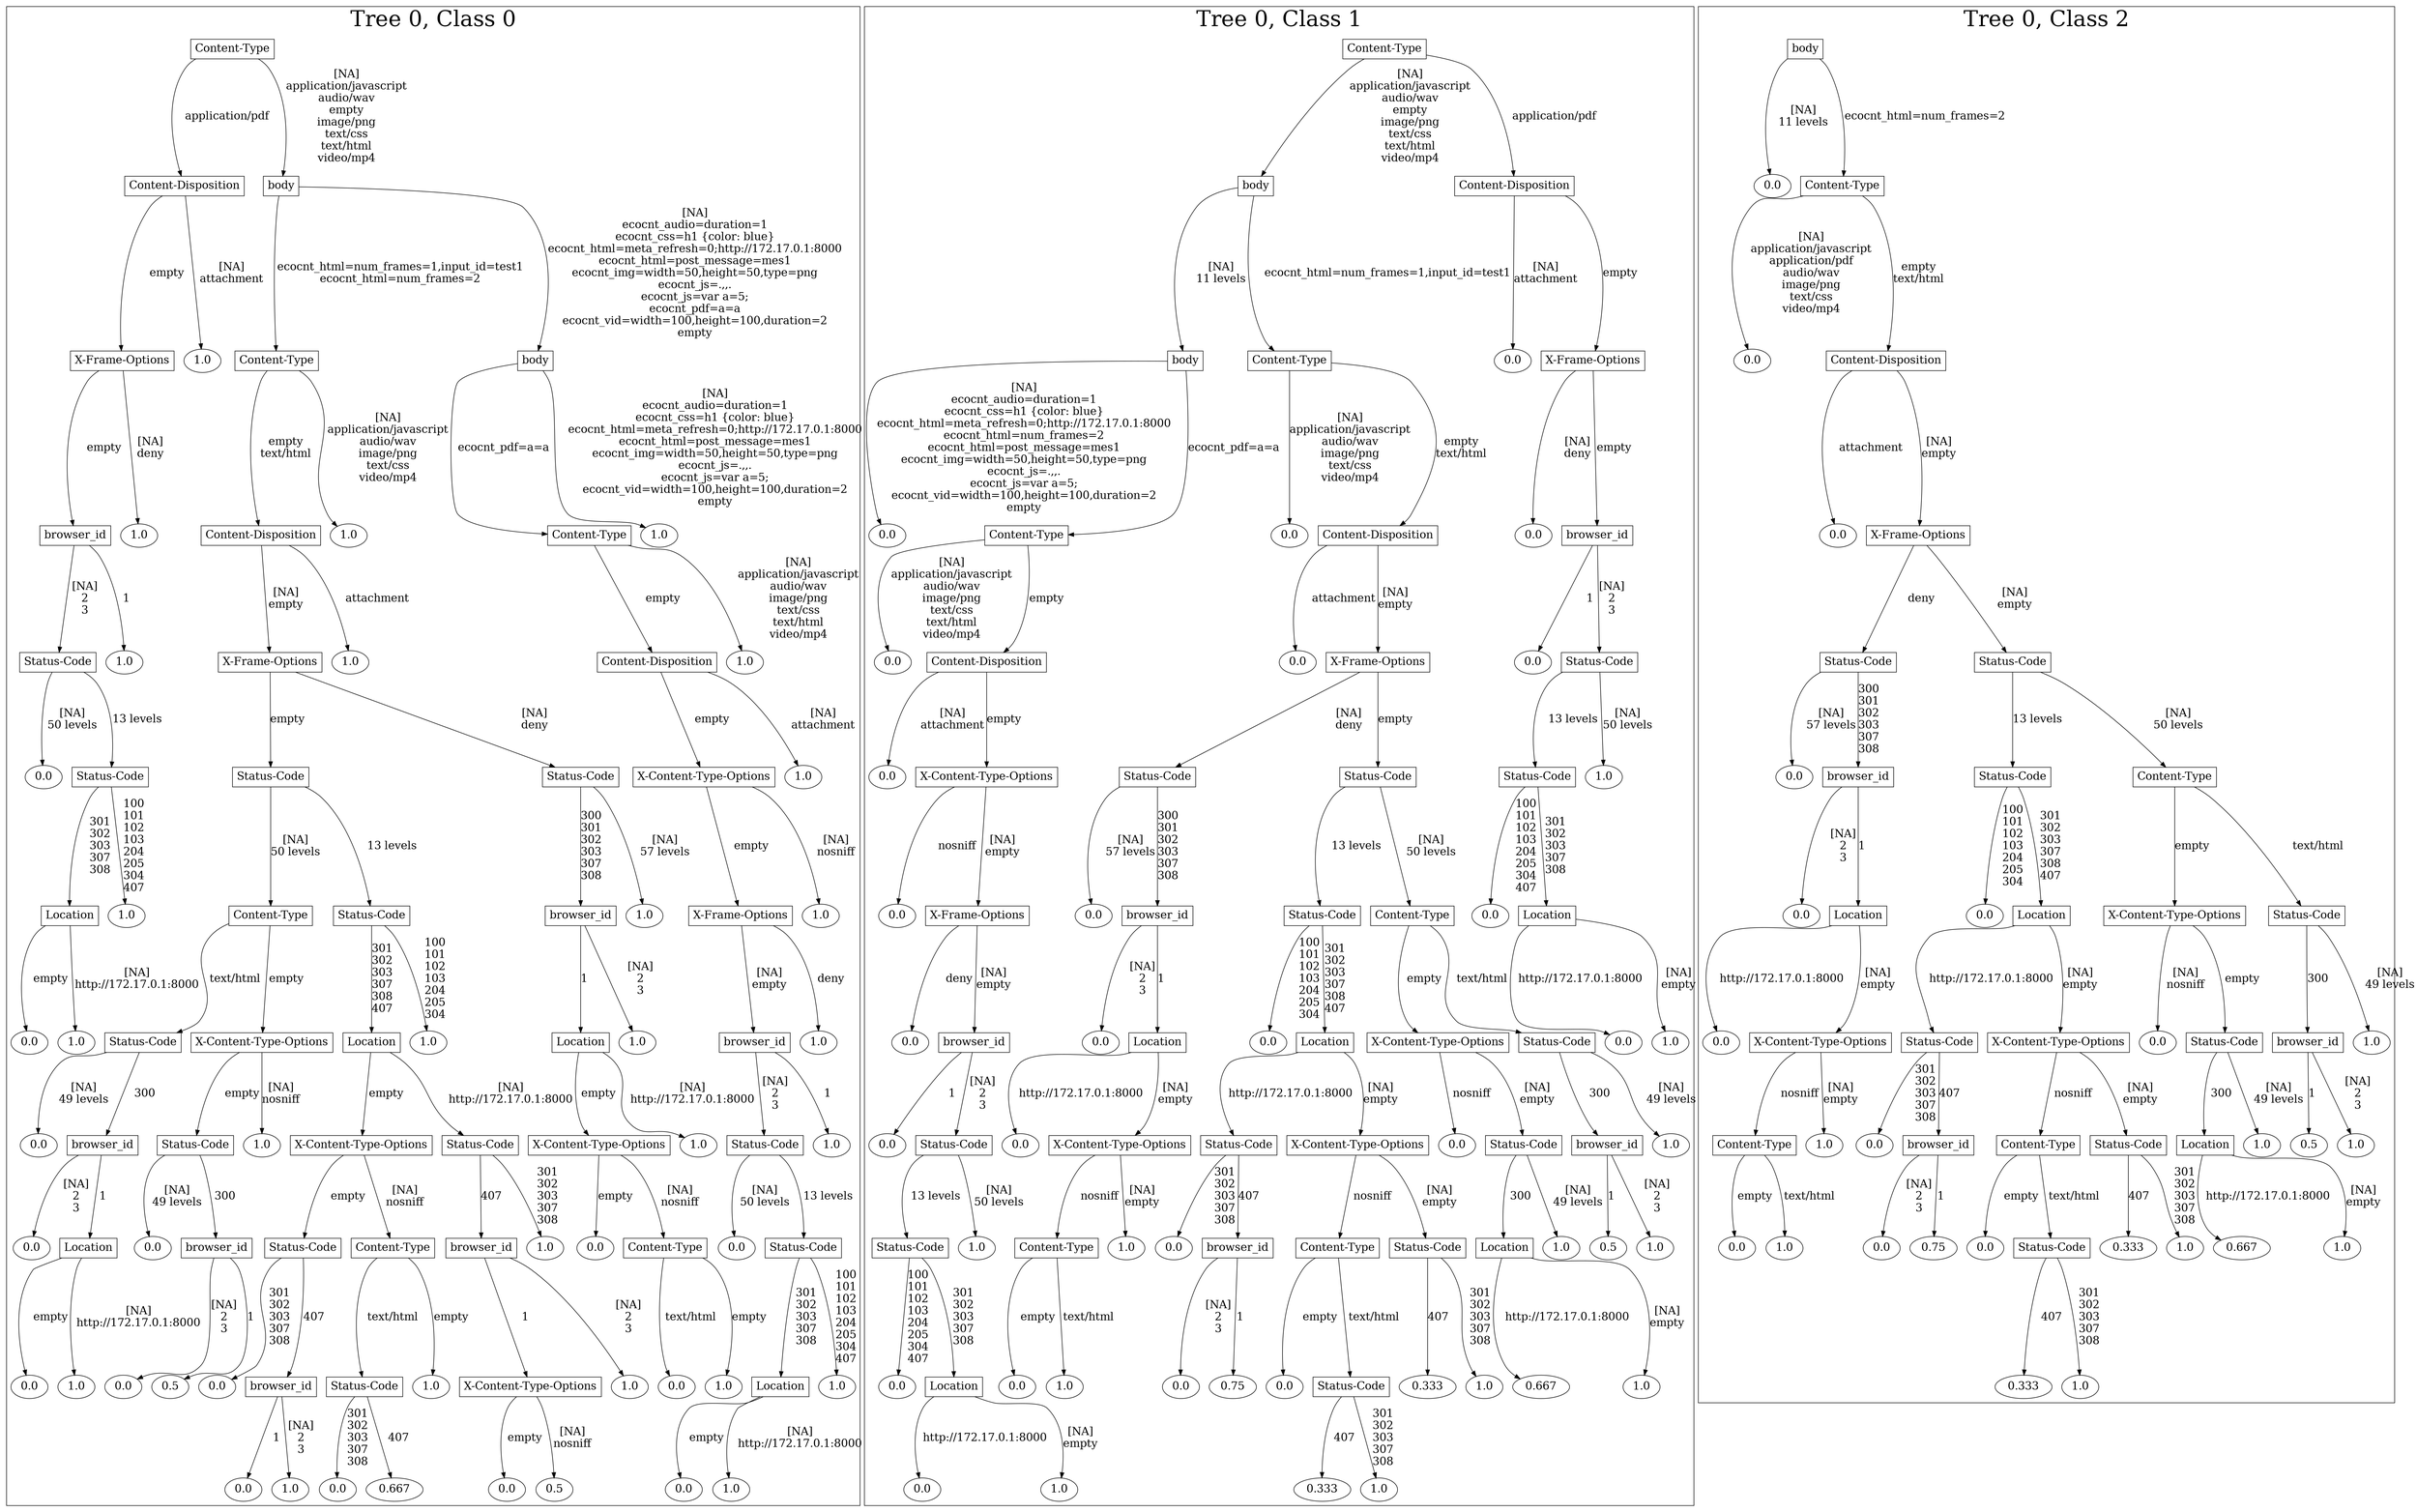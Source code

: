 /*
Generated by:
    http://https://github.com/h2oai/h2o-3/tree/master/h2o-genmodel/src/main/java/hex/genmodel/tools/PrintMojo.java
*/

/*
On a mac:

$ brew install graphviz
$ dot -Tpng file.gv -o file.png
$ open file.png
*/

digraph G {

subgraph cluster_0 {
/* Nodes */

/* Level 0 */
{
"SG_0_Node_0" [shape=box, fontsize=20, label="Content-Type"]
}

/* Level 1 */
{
"SG_0_Node_1" [shape=box, fontsize=20, label="Content-Disposition"]
"SG_0_Node_2" [shape=box, fontsize=20, label="body"]
}

/* Level 2 */
{
"SG_0_Node_3" [shape=box, fontsize=20, label="X-Frame-Options"]
"SG_0_Node_46" [fontsize=20, label="1.0"]
"SG_0_Node_4" [shape=box, fontsize=20, label="Content-Type"]
"SG_0_Node_5" [shape=box, fontsize=20, label="body"]
}

/* Level 3 */
{
"SG_0_Node_6" [shape=box, fontsize=20, label="browser_id"]
"SG_0_Node_47" [fontsize=20, label="1.0"]
"SG_0_Node_7" [shape=box, fontsize=20, label="Content-Disposition"]
"SG_0_Node_48" [fontsize=20, label="1.0"]
"SG_0_Node_8" [shape=box, fontsize=20, label="Content-Type"]
"SG_0_Node_49" [fontsize=20, label="1.0"]
}

/* Level 4 */
{
"SG_0_Node_9" [shape=box, fontsize=20, label="Status-Code"]
"SG_0_Node_50" [fontsize=20, label="1.0"]
"SG_0_Node_10" [shape=box, fontsize=20, label="X-Frame-Options"]
"SG_0_Node_51" [fontsize=20, label="1.0"]
"SG_0_Node_11" [shape=box, fontsize=20, label="Content-Disposition"]
"SG_0_Node_52" [fontsize=20, label="1.0"]
}

/* Level 5 */
{
"SG_0_Node_53" [fontsize=20, label="0.0"]
"SG_0_Node_12" [shape=box, fontsize=20, label="Status-Code"]
"SG_0_Node_13" [shape=box, fontsize=20, label="Status-Code"]
"SG_0_Node_14" [shape=box, fontsize=20, label="Status-Code"]
"SG_0_Node_15" [shape=box, fontsize=20, label="X-Content-Type-Options"]
"SG_0_Node_54" [fontsize=20, label="1.0"]
}

/* Level 6 */
{
"SG_0_Node_16" [shape=box, fontsize=20, label="Location"]
"SG_0_Node_55" [fontsize=20, label="1.0"]
"SG_0_Node_17" [shape=box, fontsize=20, label="Content-Type"]
"SG_0_Node_18" [shape=box, fontsize=20, label="Status-Code"]
"SG_0_Node_19" [shape=box, fontsize=20, label="browser_id"]
"SG_0_Node_56" [fontsize=20, label="1.0"]
"SG_0_Node_20" [shape=box, fontsize=20, label="X-Frame-Options"]
"SG_0_Node_57" [fontsize=20, label="1.0"]
}

/* Level 7 */
{
"SG_0_Node_58" [fontsize=20, label="0.0"]
"SG_0_Node_59" [fontsize=20, label="1.0"]
"SG_0_Node_21" [shape=box, fontsize=20, label="Status-Code"]
"SG_0_Node_22" [shape=box, fontsize=20, label="X-Content-Type-Options"]
"SG_0_Node_23" [shape=box, fontsize=20, label="Location"]
"SG_0_Node_60" [fontsize=20, label="1.0"]
"SG_0_Node_24" [shape=box, fontsize=20, label="Location"]
"SG_0_Node_61" [fontsize=20, label="1.0"]
"SG_0_Node_25" [shape=box, fontsize=20, label="browser_id"]
"SG_0_Node_62" [fontsize=20, label="1.0"]
}

/* Level 8 */
{
"SG_0_Node_63" [fontsize=20, label="0.0"]
"SG_0_Node_26" [shape=box, fontsize=20, label="browser_id"]
"SG_0_Node_27" [shape=box, fontsize=20, label="Status-Code"]
"SG_0_Node_64" [fontsize=20, label="1.0"]
"SG_0_Node_28" [shape=box, fontsize=20, label="X-Content-Type-Options"]
"SG_0_Node_29" [shape=box, fontsize=20, label="Status-Code"]
"SG_0_Node_30" [shape=box, fontsize=20, label="X-Content-Type-Options"]
"SG_0_Node_65" [fontsize=20, label="1.0"]
"SG_0_Node_31" [shape=box, fontsize=20, label="Status-Code"]
"SG_0_Node_66" [fontsize=20, label="1.0"]
}

/* Level 9 */
{
"SG_0_Node_67" [fontsize=20, label="0.0"]
"SG_0_Node_32" [shape=box, fontsize=20, label="Location"]
"SG_0_Node_68" [fontsize=20, label="0.0"]
"SG_0_Node_33" [shape=box, fontsize=20, label="browser_id"]
"SG_0_Node_34" [shape=box, fontsize=20, label="Status-Code"]
"SG_0_Node_35" [shape=box, fontsize=20, label="Content-Type"]
"SG_0_Node_36" [shape=box, fontsize=20, label="browser_id"]
"SG_0_Node_69" [fontsize=20, label="1.0"]
"SG_0_Node_70" [fontsize=20, label="0.0"]
"SG_0_Node_37" [shape=box, fontsize=20, label="Content-Type"]
"SG_0_Node_71" [fontsize=20, label="0.0"]
"SG_0_Node_38" [shape=box, fontsize=20, label="Status-Code"]
}

/* Level 10 */
{
"SG_0_Node_72" [fontsize=20, label="0.0"]
"SG_0_Node_73" [fontsize=20, label="1.0"]
"SG_0_Node_74" [fontsize=20, label="0.0"]
"SG_0_Node_75" [fontsize=20, label="0.5"]
"SG_0_Node_76" [fontsize=20, label="0.0"]
"SG_0_Node_40" [shape=box, fontsize=20, label="browser_id"]
"SG_0_Node_41" [shape=box, fontsize=20, label="Status-Code"]
"SG_0_Node_77" [fontsize=20, label="1.0"]
"SG_0_Node_42" [shape=box, fontsize=20, label="X-Content-Type-Options"]
"SG_0_Node_78" [fontsize=20, label="1.0"]
"SG_0_Node_79" [fontsize=20, label="0.0"]
"SG_0_Node_80" [fontsize=20, label="1.0"]
"SG_0_Node_43" [shape=box, fontsize=20, label="Location"]
"SG_0_Node_81" [fontsize=20, label="1.0"]
}

/* Level 11 */
{
"SG_0_Node_82" [fontsize=20, label="0.0"]
"SG_0_Node_83" [fontsize=20, label="1.0"]
"SG_0_Node_84" [fontsize=20, label="0.0"]
"SG_0_Node_85" [fontsize=20, label="0.667"]
"SG_0_Node_86" [fontsize=20, label="0.0"]
"SG_0_Node_87" [fontsize=20, label="0.5"]
"SG_0_Node_88" [fontsize=20, label="0.0"]
"SG_0_Node_89" [fontsize=20, label="1.0"]
}

/* Edges */
"SG_0_Node_0" -> "SG_0_Node_1" [fontsize=20, label="application/pdf
"]
"SG_0_Node_0" -> "SG_0_Node_2" [fontsize=20, label="[NA]
application/javascript
audio/wav
empty
image/png
text/css
text/html
video/mp4
"]
"SG_0_Node_2" -> "SG_0_Node_4" [fontsize=20, label="ecocnt_html=num_frames=1,input_id=test1
ecocnt_html=num_frames=2
"]
"SG_0_Node_2" -> "SG_0_Node_5" [fontsize=20, label="[NA]
ecocnt_audio=duration=1
ecocnt_css=h1 {color: blue}
ecocnt_html=meta_refresh=0;http://172.17.0.1:8000
ecocnt_html=post_message=mes1
ecocnt_img=width=50,height=50,type=png
ecocnt_js=.,,.
ecocnt_js=var a=5;
ecocnt_pdf=a=a
ecocnt_vid=width=100,height=100,duration=2
empty
"]
"SG_0_Node_5" -> "SG_0_Node_8" [fontsize=20, label="ecocnt_pdf=a=a
"]
"SG_0_Node_5" -> "SG_0_Node_49" [fontsize=20, label="[NA]
ecocnt_audio=duration=1
ecocnt_css=h1 {color: blue}
ecocnt_html=meta_refresh=0;http://172.17.0.1:8000
ecocnt_html=post_message=mes1
ecocnt_img=width=50,height=50,type=png
ecocnt_js=.,,.
ecocnt_js=var a=5;
ecocnt_vid=width=100,height=100,duration=2
empty
"]
"SG_0_Node_8" -> "SG_0_Node_11" [fontsize=20, label="empty
"]
"SG_0_Node_8" -> "SG_0_Node_52" [fontsize=20, label="[NA]
application/javascript
audio/wav
image/png
text/css
text/html
video/mp4
"]
"SG_0_Node_11" -> "SG_0_Node_15" [fontsize=20, label="empty
"]
"SG_0_Node_11" -> "SG_0_Node_54" [fontsize=20, label="[NA]
attachment
"]
"SG_0_Node_15" -> "SG_0_Node_20" [fontsize=20, label="empty
"]
"SG_0_Node_15" -> "SG_0_Node_57" [fontsize=20, label="[NA]
nosniff
"]
"SG_0_Node_20" -> "SG_0_Node_25" [fontsize=20, label="[NA]
empty
"]
"SG_0_Node_20" -> "SG_0_Node_62" [fontsize=20, label="deny
"]
"SG_0_Node_25" -> "SG_0_Node_31" [fontsize=20, label="[NA]
2
3
"]
"SG_0_Node_25" -> "SG_0_Node_66" [fontsize=20, label="1
"]
"SG_0_Node_31" -> "SG_0_Node_71" [fontsize=20, label="[NA]
50 levels
"]
"SG_0_Node_31" -> "SG_0_Node_38" [fontsize=20, label="13 levels
"]
"SG_0_Node_38" -> "SG_0_Node_43" [fontsize=20, label="301
302
303
307
308
"]
"SG_0_Node_38" -> "SG_0_Node_81" [fontsize=20, label="100
101
102
103
204
205
304
407
"]
"SG_0_Node_43" -> "SG_0_Node_88" [fontsize=20, label="empty
"]
"SG_0_Node_43" -> "SG_0_Node_89" [fontsize=20, label="[NA]
http://172.17.0.1:8000
"]
"SG_0_Node_4" -> "SG_0_Node_7" [fontsize=20, label="empty
text/html
"]
"SG_0_Node_4" -> "SG_0_Node_48" [fontsize=20, label="[NA]
application/javascript
audio/wav
image/png
text/css
video/mp4
"]
"SG_0_Node_7" -> "SG_0_Node_10" [fontsize=20, label="[NA]
empty
"]
"SG_0_Node_7" -> "SG_0_Node_51" [fontsize=20, label="attachment
"]
"SG_0_Node_10" -> "SG_0_Node_13" [fontsize=20, label="empty
"]
"SG_0_Node_10" -> "SG_0_Node_14" [fontsize=20, label="[NA]
deny
"]
"SG_0_Node_14" -> "SG_0_Node_19" [fontsize=20, label="300
301
302
303
307
308
"]
"SG_0_Node_14" -> "SG_0_Node_56" [fontsize=20, label="[NA]
57 levels
"]
"SG_0_Node_19" -> "SG_0_Node_24" [fontsize=20, label="1
"]
"SG_0_Node_19" -> "SG_0_Node_61" [fontsize=20, label="[NA]
2
3
"]
"SG_0_Node_24" -> "SG_0_Node_30" [fontsize=20, label="empty
"]
"SG_0_Node_24" -> "SG_0_Node_65" [fontsize=20, label="[NA]
http://172.17.0.1:8000
"]
"SG_0_Node_30" -> "SG_0_Node_70" [fontsize=20, label="empty
"]
"SG_0_Node_30" -> "SG_0_Node_37" [fontsize=20, label="[NA]
nosniff
"]
"SG_0_Node_37" -> "SG_0_Node_79" [fontsize=20, label="text/html
"]
"SG_0_Node_37" -> "SG_0_Node_80" [fontsize=20, label="empty
"]
"SG_0_Node_13" -> "SG_0_Node_17" [fontsize=20, label="[NA]
50 levels
"]
"SG_0_Node_13" -> "SG_0_Node_18" [fontsize=20, label="13 levels
"]
"SG_0_Node_18" -> "SG_0_Node_23" [fontsize=20, label="301
302
303
307
308
407
"]
"SG_0_Node_18" -> "SG_0_Node_60" [fontsize=20, label="100
101
102
103
204
205
304
"]
"SG_0_Node_23" -> "SG_0_Node_28" [fontsize=20, label="empty
"]
"SG_0_Node_23" -> "SG_0_Node_29" [fontsize=20, label="[NA]
http://172.17.0.1:8000
"]
"SG_0_Node_29" -> "SG_0_Node_36" [fontsize=20, label="407
"]
"SG_0_Node_29" -> "SG_0_Node_69" [fontsize=20, label="301
302
303
307
308
"]
"SG_0_Node_36" -> "SG_0_Node_42" [fontsize=20, label="1
"]
"SG_0_Node_36" -> "SG_0_Node_78" [fontsize=20, label="[NA]
2
3
"]
"SG_0_Node_42" -> "SG_0_Node_86" [fontsize=20, label="empty
"]
"SG_0_Node_42" -> "SG_0_Node_87" [fontsize=20, label="[NA]
nosniff
"]
"SG_0_Node_28" -> "SG_0_Node_34" [fontsize=20, label="empty
"]
"SG_0_Node_28" -> "SG_0_Node_35" [fontsize=20, label="[NA]
nosniff
"]
"SG_0_Node_35" -> "SG_0_Node_41" [fontsize=20, label="text/html
"]
"SG_0_Node_35" -> "SG_0_Node_77" [fontsize=20, label="empty
"]
"SG_0_Node_41" -> "SG_0_Node_84" [fontsize=20, label="301
302
303
307
308
"]
"SG_0_Node_41" -> "SG_0_Node_85" [fontsize=20, label="407
"]
"SG_0_Node_34" -> "SG_0_Node_76" [fontsize=20, label="301
302
303
307
308
"]
"SG_0_Node_34" -> "SG_0_Node_40" [fontsize=20, label="407
"]
"SG_0_Node_40" -> "SG_0_Node_82" [fontsize=20, label="1
"]
"SG_0_Node_40" -> "SG_0_Node_83" [fontsize=20, label="[NA]
2
3
"]
"SG_0_Node_17" -> "SG_0_Node_21" [fontsize=20, label="text/html
"]
"SG_0_Node_17" -> "SG_0_Node_22" [fontsize=20, label="empty
"]
"SG_0_Node_22" -> "SG_0_Node_27" [fontsize=20, label="empty
"]
"SG_0_Node_22" -> "SG_0_Node_64" [fontsize=20, label="[NA]
nosniff
"]
"SG_0_Node_27" -> "SG_0_Node_68" [fontsize=20, label="[NA]
49 levels
"]
"SG_0_Node_27" -> "SG_0_Node_33" [fontsize=20, label="300
"]
"SG_0_Node_33" -> "SG_0_Node_74" [fontsize=20, label="[NA]
2
3
"]
"SG_0_Node_33" -> "SG_0_Node_75" [fontsize=20, label="1
"]
"SG_0_Node_21" -> "SG_0_Node_63" [fontsize=20, label="[NA]
49 levels
"]
"SG_0_Node_21" -> "SG_0_Node_26" [fontsize=20, label="300
"]
"SG_0_Node_26" -> "SG_0_Node_67" [fontsize=20, label="[NA]
2
3
"]
"SG_0_Node_26" -> "SG_0_Node_32" [fontsize=20, label="1
"]
"SG_0_Node_32" -> "SG_0_Node_72" [fontsize=20, label="empty
"]
"SG_0_Node_32" -> "SG_0_Node_73" [fontsize=20, label="[NA]
http://172.17.0.1:8000
"]
"SG_0_Node_1" -> "SG_0_Node_3" [fontsize=20, label="empty
"]
"SG_0_Node_1" -> "SG_0_Node_46" [fontsize=20, label="[NA]
attachment
"]
"SG_0_Node_3" -> "SG_0_Node_6" [fontsize=20, label="empty
"]
"SG_0_Node_3" -> "SG_0_Node_47" [fontsize=20, label="[NA]
deny
"]
"SG_0_Node_6" -> "SG_0_Node_9" [fontsize=20, label="[NA]
2
3
"]
"SG_0_Node_6" -> "SG_0_Node_50" [fontsize=20, label="1
"]
"SG_0_Node_9" -> "SG_0_Node_53" [fontsize=20, label="[NA]
50 levels
"]
"SG_0_Node_9" -> "SG_0_Node_12" [fontsize=20, label="13 levels
"]
"SG_0_Node_12" -> "SG_0_Node_16" [fontsize=20, label="301
302
303
307
308
"]
"SG_0_Node_12" -> "SG_0_Node_55" [fontsize=20, label="100
101
102
103
204
205
304
407
"]
"SG_0_Node_16" -> "SG_0_Node_58" [fontsize=20, label="empty
"]
"SG_0_Node_16" -> "SG_0_Node_59" [fontsize=20, label="[NA]
http://172.17.0.1:8000
"]

fontsize=40
label="Tree 0, Class 0"
}

subgraph cluster_1 {
/* Nodes */

/* Level 0 */
{
"SG_1_Node_0" [shape=box, fontsize=20, label="Content-Type"]
}

/* Level 1 */
{
"SG_1_Node_1" [shape=box, fontsize=20, label="body"]
"SG_1_Node_2" [shape=box, fontsize=20, label="Content-Disposition"]
}

/* Level 2 */
{
"SG_1_Node_3" [shape=box, fontsize=20, label="body"]
"SG_1_Node_4" [shape=box, fontsize=20, label="Content-Type"]
"SG_1_Node_45" [fontsize=20, label="0.0"]
"SG_1_Node_5" [shape=box, fontsize=20, label="X-Frame-Options"]
}

/* Level 3 */
{
"SG_1_Node_46" [fontsize=20, label="0.0"]
"SG_1_Node_6" [shape=box, fontsize=20, label="Content-Type"]
"SG_1_Node_47" [fontsize=20, label="0.0"]
"SG_1_Node_7" [shape=box, fontsize=20, label="Content-Disposition"]
"SG_1_Node_48" [fontsize=20, label="0.0"]
"SG_1_Node_8" [shape=box, fontsize=20, label="browser_id"]
}

/* Level 4 */
{
"SG_1_Node_49" [fontsize=20, label="0.0"]
"SG_1_Node_9" [shape=box, fontsize=20, label="Content-Disposition"]
"SG_1_Node_50" [fontsize=20, label="0.0"]
"SG_1_Node_10" [shape=box, fontsize=20, label="X-Frame-Options"]
"SG_1_Node_51" [fontsize=20, label="0.0"]
"SG_1_Node_11" [shape=box, fontsize=20, label="Status-Code"]
}

/* Level 5 */
{
"SG_1_Node_52" [fontsize=20, label="0.0"]
"SG_1_Node_12" [shape=box, fontsize=20, label="X-Content-Type-Options"]
"SG_1_Node_13" [shape=box, fontsize=20, label="Status-Code"]
"SG_1_Node_14" [shape=box, fontsize=20, label="Status-Code"]
"SG_1_Node_15" [shape=box, fontsize=20, label="Status-Code"]
"SG_1_Node_53" [fontsize=20, label="1.0"]
}

/* Level 6 */
{
"SG_1_Node_54" [fontsize=20, label="0.0"]
"SG_1_Node_16" [shape=box, fontsize=20, label="X-Frame-Options"]
"SG_1_Node_55" [fontsize=20, label="0.0"]
"SG_1_Node_17" [shape=box, fontsize=20, label="browser_id"]
"SG_1_Node_18" [shape=box, fontsize=20, label="Status-Code"]
"SG_1_Node_19" [shape=box, fontsize=20, label="Content-Type"]
"SG_1_Node_56" [fontsize=20, label="0.0"]
"SG_1_Node_20" [shape=box, fontsize=20, label="Location"]
}

/* Level 7 */
{
"SG_1_Node_57" [fontsize=20, label="0.0"]
"SG_1_Node_21" [shape=box, fontsize=20, label="browser_id"]
"SG_1_Node_58" [fontsize=20, label="0.0"]
"SG_1_Node_22" [shape=box, fontsize=20, label="Location"]
"SG_1_Node_59" [fontsize=20, label="0.0"]
"SG_1_Node_23" [shape=box, fontsize=20, label="Location"]
"SG_1_Node_24" [shape=box, fontsize=20, label="X-Content-Type-Options"]
"SG_1_Node_25" [shape=box, fontsize=20, label="Status-Code"]
"SG_1_Node_60" [fontsize=20, label="0.0"]
"SG_1_Node_61" [fontsize=20, label="1.0"]
}

/* Level 8 */
{
"SG_1_Node_62" [fontsize=20, label="0.0"]
"SG_1_Node_26" [shape=box, fontsize=20, label="Status-Code"]
"SG_1_Node_63" [fontsize=20, label="0.0"]
"SG_1_Node_27" [shape=box, fontsize=20, label="X-Content-Type-Options"]
"SG_1_Node_28" [shape=box, fontsize=20, label="Status-Code"]
"SG_1_Node_29" [shape=box, fontsize=20, label="X-Content-Type-Options"]
"SG_1_Node_64" [fontsize=20, label="0.0"]
"SG_1_Node_30" [shape=box, fontsize=20, label="Status-Code"]
"SG_1_Node_31" [shape=box, fontsize=20, label="browser_id"]
"SG_1_Node_65" [fontsize=20, label="1.0"]
}

/* Level 9 */
{
"SG_1_Node_32" [shape=box, fontsize=20, label="Status-Code"]
"SG_1_Node_66" [fontsize=20, label="1.0"]
"SG_1_Node_33" [shape=box, fontsize=20, label="Content-Type"]
"SG_1_Node_67" [fontsize=20, label="1.0"]
"SG_1_Node_68" [fontsize=20, label="0.0"]
"SG_1_Node_34" [shape=box, fontsize=20, label="browser_id"]
"SG_1_Node_35" [shape=box, fontsize=20, label="Content-Type"]
"SG_1_Node_36" [shape=box, fontsize=20, label="Status-Code"]
"SG_1_Node_37" [shape=box, fontsize=20, label="Location"]
"SG_1_Node_69" [fontsize=20, label="1.0"]
"SG_1_Node_70" [fontsize=20, label="0.5"]
"SG_1_Node_71" [fontsize=20, label="1.0"]
}

/* Level 10 */
{
"SG_1_Node_72" [fontsize=20, label="0.0"]
"SG_1_Node_39" [shape=box, fontsize=20, label="Location"]
"SG_1_Node_73" [fontsize=20, label="0.0"]
"SG_1_Node_74" [fontsize=20, label="1.0"]
"SG_1_Node_75" [fontsize=20, label="0.0"]
"SG_1_Node_76" [fontsize=20, label="0.75"]
"SG_1_Node_77" [fontsize=20, label="0.0"]
"SG_1_Node_41" [shape=box, fontsize=20, label="Status-Code"]
"SG_1_Node_78" [fontsize=20, label="0.333"]
"SG_1_Node_79" [fontsize=20, label="1.0"]
"SG_1_Node_80" [fontsize=20, label="0.667"]
"SG_1_Node_81" [fontsize=20, label="1.0"]
}

/* Level 11 */
{
"SG_1_Node_82" [fontsize=20, label="0.0"]
"SG_1_Node_83" [fontsize=20, label="1.0"]
"SG_1_Node_84" [fontsize=20, label="0.333"]
"SG_1_Node_85" [fontsize=20, label="1.0"]
}

/* Edges */
"SG_1_Node_0" -> "SG_1_Node_1" [fontsize=20, label="[NA]
application/javascript
audio/wav
empty
image/png
text/css
text/html
video/mp4
"]
"SG_1_Node_0" -> "SG_1_Node_2" [fontsize=20, label="application/pdf
"]
"SG_1_Node_2" -> "SG_1_Node_45" [fontsize=20, label="[NA]
attachment
"]
"SG_1_Node_2" -> "SG_1_Node_5" [fontsize=20, label="empty
"]
"SG_1_Node_5" -> "SG_1_Node_48" [fontsize=20, label="[NA]
deny
"]
"SG_1_Node_5" -> "SG_1_Node_8" [fontsize=20, label="empty
"]
"SG_1_Node_8" -> "SG_1_Node_51" [fontsize=20, label="1
"]
"SG_1_Node_8" -> "SG_1_Node_11" [fontsize=20, label="[NA]
2
3
"]
"SG_1_Node_11" -> "SG_1_Node_15" [fontsize=20, label="13 levels
"]
"SG_1_Node_11" -> "SG_1_Node_53" [fontsize=20, label="[NA]
50 levels
"]
"SG_1_Node_15" -> "SG_1_Node_56" [fontsize=20, label="100
101
102
103
204
205
304
407
"]
"SG_1_Node_15" -> "SG_1_Node_20" [fontsize=20, label="301
302
303
307
308
"]
"SG_1_Node_20" -> "SG_1_Node_60" [fontsize=20, label="http://172.17.0.1:8000
"]
"SG_1_Node_20" -> "SG_1_Node_61" [fontsize=20, label="[NA]
empty
"]
"SG_1_Node_1" -> "SG_1_Node_3" [fontsize=20, label="[NA]
11 levels
"]
"SG_1_Node_1" -> "SG_1_Node_4" [fontsize=20, label="ecocnt_html=num_frames=1,input_id=test1
"]
"SG_1_Node_4" -> "SG_1_Node_47" [fontsize=20, label="[NA]
application/javascript
audio/wav
image/png
text/css
video/mp4
"]
"SG_1_Node_4" -> "SG_1_Node_7" [fontsize=20, label="empty
text/html
"]
"SG_1_Node_7" -> "SG_1_Node_50" [fontsize=20, label="attachment
"]
"SG_1_Node_7" -> "SG_1_Node_10" [fontsize=20, label="[NA]
empty
"]
"SG_1_Node_10" -> "SG_1_Node_13" [fontsize=20, label="[NA]
deny
"]
"SG_1_Node_10" -> "SG_1_Node_14" [fontsize=20, label="empty
"]
"SG_1_Node_14" -> "SG_1_Node_18" [fontsize=20, label="13 levels
"]
"SG_1_Node_14" -> "SG_1_Node_19" [fontsize=20, label="[NA]
50 levels
"]
"SG_1_Node_19" -> "SG_1_Node_24" [fontsize=20, label="empty
"]
"SG_1_Node_19" -> "SG_1_Node_25" [fontsize=20, label="text/html
"]
"SG_1_Node_25" -> "SG_1_Node_31" [fontsize=20, label="300
"]
"SG_1_Node_25" -> "SG_1_Node_65" [fontsize=20, label="[NA]
49 levels
"]
"SG_1_Node_31" -> "SG_1_Node_70" [fontsize=20, label="1
"]
"SG_1_Node_31" -> "SG_1_Node_71" [fontsize=20, label="[NA]
2
3
"]
"SG_1_Node_24" -> "SG_1_Node_64" [fontsize=20, label="nosniff
"]
"SG_1_Node_24" -> "SG_1_Node_30" [fontsize=20, label="[NA]
empty
"]
"SG_1_Node_30" -> "SG_1_Node_37" [fontsize=20, label="300
"]
"SG_1_Node_30" -> "SG_1_Node_69" [fontsize=20, label="[NA]
49 levels
"]
"SG_1_Node_37" -> "SG_1_Node_80" [fontsize=20, label="http://172.17.0.1:8000
"]
"SG_1_Node_37" -> "SG_1_Node_81" [fontsize=20, label="[NA]
empty
"]
"SG_1_Node_18" -> "SG_1_Node_59" [fontsize=20, label="100
101
102
103
204
205
304
"]
"SG_1_Node_18" -> "SG_1_Node_23" [fontsize=20, label="301
302
303
307
308
407
"]
"SG_1_Node_23" -> "SG_1_Node_28" [fontsize=20, label="http://172.17.0.1:8000
"]
"SG_1_Node_23" -> "SG_1_Node_29" [fontsize=20, label="[NA]
empty
"]
"SG_1_Node_29" -> "SG_1_Node_35" [fontsize=20, label="nosniff
"]
"SG_1_Node_29" -> "SG_1_Node_36" [fontsize=20, label="[NA]
empty
"]
"SG_1_Node_36" -> "SG_1_Node_78" [fontsize=20, label="407
"]
"SG_1_Node_36" -> "SG_1_Node_79" [fontsize=20, label="301
302
303
307
308
"]
"SG_1_Node_35" -> "SG_1_Node_77" [fontsize=20, label="empty
"]
"SG_1_Node_35" -> "SG_1_Node_41" [fontsize=20, label="text/html
"]
"SG_1_Node_41" -> "SG_1_Node_84" [fontsize=20, label="407
"]
"SG_1_Node_41" -> "SG_1_Node_85" [fontsize=20, label="301
302
303
307
308
"]
"SG_1_Node_28" -> "SG_1_Node_68" [fontsize=20, label="301
302
303
307
308
"]
"SG_1_Node_28" -> "SG_1_Node_34" [fontsize=20, label="407
"]
"SG_1_Node_34" -> "SG_1_Node_75" [fontsize=20, label="[NA]
2
3
"]
"SG_1_Node_34" -> "SG_1_Node_76" [fontsize=20, label="1
"]
"SG_1_Node_13" -> "SG_1_Node_55" [fontsize=20, label="[NA]
57 levels
"]
"SG_1_Node_13" -> "SG_1_Node_17" [fontsize=20, label="300
301
302
303
307
308
"]
"SG_1_Node_17" -> "SG_1_Node_58" [fontsize=20, label="[NA]
2
3
"]
"SG_1_Node_17" -> "SG_1_Node_22" [fontsize=20, label="1
"]
"SG_1_Node_22" -> "SG_1_Node_63" [fontsize=20, label="http://172.17.0.1:8000
"]
"SG_1_Node_22" -> "SG_1_Node_27" [fontsize=20, label="[NA]
empty
"]
"SG_1_Node_27" -> "SG_1_Node_33" [fontsize=20, label="nosniff
"]
"SG_1_Node_27" -> "SG_1_Node_67" [fontsize=20, label="[NA]
empty
"]
"SG_1_Node_33" -> "SG_1_Node_73" [fontsize=20, label="empty
"]
"SG_1_Node_33" -> "SG_1_Node_74" [fontsize=20, label="text/html
"]
"SG_1_Node_3" -> "SG_1_Node_46" [fontsize=20, label="[NA]
ecocnt_audio=duration=1
ecocnt_css=h1 {color: blue}
ecocnt_html=meta_refresh=0;http://172.17.0.1:8000
ecocnt_html=num_frames=2
ecocnt_html=post_message=mes1
ecocnt_img=width=50,height=50,type=png
ecocnt_js=.,,.
ecocnt_js=var a=5;
ecocnt_vid=width=100,height=100,duration=2
empty
"]
"SG_1_Node_3" -> "SG_1_Node_6" [fontsize=20, label="ecocnt_pdf=a=a
"]
"SG_1_Node_6" -> "SG_1_Node_49" [fontsize=20, label="[NA]
application/javascript
audio/wav
image/png
text/css
text/html
video/mp4
"]
"SG_1_Node_6" -> "SG_1_Node_9" [fontsize=20, label="empty
"]
"SG_1_Node_9" -> "SG_1_Node_52" [fontsize=20, label="[NA]
attachment
"]
"SG_1_Node_9" -> "SG_1_Node_12" [fontsize=20, label="empty
"]
"SG_1_Node_12" -> "SG_1_Node_54" [fontsize=20, label="nosniff
"]
"SG_1_Node_12" -> "SG_1_Node_16" [fontsize=20, label="[NA]
empty
"]
"SG_1_Node_16" -> "SG_1_Node_57" [fontsize=20, label="deny
"]
"SG_1_Node_16" -> "SG_1_Node_21" [fontsize=20, label="[NA]
empty
"]
"SG_1_Node_21" -> "SG_1_Node_62" [fontsize=20, label="1
"]
"SG_1_Node_21" -> "SG_1_Node_26" [fontsize=20, label="[NA]
2
3
"]
"SG_1_Node_26" -> "SG_1_Node_32" [fontsize=20, label="13 levels
"]
"SG_1_Node_26" -> "SG_1_Node_66" [fontsize=20, label="[NA]
50 levels
"]
"SG_1_Node_32" -> "SG_1_Node_72" [fontsize=20, label="100
101
102
103
204
205
304
407
"]
"SG_1_Node_32" -> "SG_1_Node_39" [fontsize=20, label="301
302
303
307
308
"]
"SG_1_Node_39" -> "SG_1_Node_82" [fontsize=20, label="http://172.17.0.1:8000
"]
"SG_1_Node_39" -> "SG_1_Node_83" [fontsize=20, label="[NA]
empty
"]

fontsize=40
label="Tree 0, Class 1"
}

subgraph cluster_2 {
/* Nodes */

/* Level 0 */
{
"SG_2_Node_0" [shape=box, fontsize=20, label="body"]
}

/* Level 1 */
{
"SG_2_Node_29" [fontsize=20, label="0.0"]
"SG_2_Node_1" [shape=box, fontsize=20, label="Content-Type"]
}

/* Level 2 */
{
"SG_2_Node_30" [fontsize=20, label="0.0"]
"SG_2_Node_2" [shape=box, fontsize=20, label="Content-Disposition"]
}

/* Level 3 */
{
"SG_2_Node_31" [fontsize=20, label="0.0"]
"SG_2_Node_3" [shape=box, fontsize=20, label="X-Frame-Options"]
}

/* Level 4 */
{
"SG_2_Node_4" [shape=box, fontsize=20, label="Status-Code"]
"SG_2_Node_5" [shape=box, fontsize=20, label="Status-Code"]
}

/* Level 5 */
{
"SG_2_Node_32" [fontsize=20, label="0.0"]
"SG_2_Node_6" [shape=box, fontsize=20, label="browser_id"]
"SG_2_Node_7" [shape=box, fontsize=20, label="Status-Code"]
"SG_2_Node_8" [shape=box, fontsize=20, label="Content-Type"]
}

/* Level 6 */
{
"SG_2_Node_33" [fontsize=20, label="0.0"]
"SG_2_Node_9" [shape=box, fontsize=20, label="Location"]
"SG_2_Node_34" [fontsize=20, label="0.0"]
"SG_2_Node_10" [shape=box, fontsize=20, label="Location"]
"SG_2_Node_11" [shape=box, fontsize=20, label="X-Content-Type-Options"]
"SG_2_Node_12" [shape=box, fontsize=20, label="Status-Code"]
}

/* Level 7 */
{
"SG_2_Node_35" [fontsize=20, label="0.0"]
"SG_2_Node_13" [shape=box, fontsize=20, label="X-Content-Type-Options"]
"SG_2_Node_14" [shape=box, fontsize=20, label="Status-Code"]
"SG_2_Node_15" [shape=box, fontsize=20, label="X-Content-Type-Options"]
"SG_2_Node_36" [fontsize=20, label="0.0"]
"SG_2_Node_16" [shape=box, fontsize=20, label="Status-Code"]
"SG_2_Node_17" [shape=box, fontsize=20, label="browser_id"]
"SG_2_Node_37" [fontsize=20, label="1.0"]
}

/* Level 8 */
{
"SG_2_Node_18" [shape=box, fontsize=20, label="Content-Type"]
"SG_2_Node_38" [fontsize=20, label="1.0"]
"SG_2_Node_39" [fontsize=20, label="0.0"]
"SG_2_Node_19" [shape=box, fontsize=20, label="browser_id"]
"SG_2_Node_20" [shape=box, fontsize=20, label="Content-Type"]
"SG_2_Node_21" [shape=box, fontsize=20, label="Status-Code"]
"SG_2_Node_22" [shape=box, fontsize=20, label="Location"]
"SG_2_Node_40" [fontsize=20, label="1.0"]
"SG_2_Node_41" [fontsize=20, label="0.5"]
"SG_2_Node_42" [fontsize=20, label="1.0"]
}

/* Level 9 */
{
"SG_2_Node_43" [fontsize=20, label="0.0"]
"SG_2_Node_44" [fontsize=20, label="1.0"]
"SG_2_Node_45" [fontsize=20, label="0.0"]
"SG_2_Node_46" [fontsize=20, label="0.75"]
"SG_2_Node_47" [fontsize=20, label="0.0"]
"SG_2_Node_25" [shape=box, fontsize=20, label="Status-Code"]
"SG_2_Node_48" [fontsize=20, label="0.333"]
"SG_2_Node_49" [fontsize=20, label="1.0"]
"SG_2_Node_50" [fontsize=20, label="0.667"]
"SG_2_Node_51" [fontsize=20, label="1.0"]
}

/* Level 10 */
{
"SG_2_Node_52" [fontsize=20, label="0.333"]
"SG_2_Node_53" [fontsize=20, label="1.0"]
}

/* Edges */
"SG_2_Node_0" -> "SG_2_Node_29" [fontsize=20, label="[NA]
11 levels
"]
"SG_2_Node_0" -> "SG_2_Node_1" [fontsize=20, label="ecocnt_html=num_frames=2
"]
"SG_2_Node_1" -> "SG_2_Node_30" [fontsize=20, label="[NA]
application/javascript
application/pdf
audio/wav
image/png
text/css
video/mp4
"]
"SG_2_Node_1" -> "SG_2_Node_2" [fontsize=20, label="empty
text/html
"]
"SG_2_Node_2" -> "SG_2_Node_31" [fontsize=20, label="attachment
"]
"SG_2_Node_2" -> "SG_2_Node_3" [fontsize=20, label="[NA]
empty
"]
"SG_2_Node_3" -> "SG_2_Node_4" [fontsize=20, label="deny
"]
"SG_2_Node_3" -> "SG_2_Node_5" [fontsize=20, label="[NA]
empty
"]
"SG_2_Node_5" -> "SG_2_Node_7" [fontsize=20, label="13 levels
"]
"SG_2_Node_5" -> "SG_2_Node_8" [fontsize=20, label="[NA]
50 levels
"]
"SG_2_Node_8" -> "SG_2_Node_11" [fontsize=20, label="empty
"]
"SG_2_Node_8" -> "SG_2_Node_12" [fontsize=20, label="text/html
"]
"SG_2_Node_12" -> "SG_2_Node_17" [fontsize=20, label="300
"]
"SG_2_Node_12" -> "SG_2_Node_37" [fontsize=20, label="[NA]
49 levels
"]
"SG_2_Node_17" -> "SG_2_Node_41" [fontsize=20, label="1
"]
"SG_2_Node_17" -> "SG_2_Node_42" [fontsize=20, label="[NA]
2
3
"]
"SG_2_Node_11" -> "SG_2_Node_36" [fontsize=20, label="[NA]
nosniff
"]
"SG_2_Node_11" -> "SG_2_Node_16" [fontsize=20, label="empty
"]
"SG_2_Node_16" -> "SG_2_Node_22" [fontsize=20, label="300
"]
"SG_2_Node_16" -> "SG_2_Node_40" [fontsize=20, label="[NA]
49 levels
"]
"SG_2_Node_22" -> "SG_2_Node_50" [fontsize=20, label="http://172.17.0.1:8000
"]
"SG_2_Node_22" -> "SG_2_Node_51" [fontsize=20, label="[NA]
empty
"]
"SG_2_Node_7" -> "SG_2_Node_34" [fontsize=20, label="100
101
102
103
204
205
304
"]
"SG_2_Node_7" -> "SG_2_Node_10" [fontsize=20, label="301
302
303
307
308
407
"]
"SG_2_Node_10" -> "SG_2_Node_14" [fontsize=20, label="http://172.17.0.1:8000
"]
"SG_2_Node_10" -> "SG_2_Node_15" [fontsize=20, label="[NA]
empty
"]
"SG_2_Node_15" -> "SG_2_Node_20" [fontsize=20, label="nosniff
"]
"SG_2_Node_15" -> "SG_2_Node_21" [fontsize=20, label="[NA]
empty
"]
"SG_2_Node_21" -> "SG_2_Node_48" [fontsize=20, label="407
"]
"SG_2_Node_21" -> "SG_2_Node_49" [fontsize=20, label="301
302
303
307
308
"]
"SG_2_Node_20" -> "SG_2_Node_47" [fontsize=20, label="empty
"]
"SG_2_Node_20" -> "SG_2_Node_25" [fontsize=20, label="text/html
"]
"SG_2_Node_25" -> "SG_2_Node_52" [fontsize=20, label="407
"]
"SG_2_Node_25" -> "SG_2_Node_53" [fontsize=20, label="301
302
303
307
308
"]
"SG_2_Node_14" -> "SG_2_Node_39" [fontsize=20, label="301
302
303
307
308
"]
"SG_2_Node_14" -> "SG_2_Node_19" [fontsize=20, label="407
"]
"SG_2_Node_19" -> "SG_2_Node_45" [fontsize=20, label="[NA]
2
3
"]
"SG_2_Node_19" -> "SG_2_Node_46" [fontsize=20, label="1
"]
"SG_2_Node_4" -> "SG_2_Node_32" [fontsize=20, label="[NA]
57 levels
"]
"SG_2_Node_4" -> "SG_2_Node_6" [fontsize=20, label="300
301
302
303
307
308
"]
"SG_2_Node_6" -> "SG_2_Node_33" [fontsize=20, label="[NA]
2
3
"]
"SG_2_Node_6" -> "SG_2_Node_9" [fontsize=20, label="1
"]
"SG_2_Node_9" -> "SG_2_Node_35" [fontsize=20, label="http://172.17.0.1:8000
"]
"SG_2_Node_9" -> "SG_2_Node_13" [fontsize=20, label="[NA]
empty
"]
"SG_2_Node_13" -> "SG_2_Node_18" [fontsize=20, label="nosniff
"]
"SG_2_Node_13" -> "SG_2_Node_38" [fontsize=20, label="[NA]
empty
"]
"SG_2_Node_18" -> "SG_2_Node_43" [fontsize=20, label="empty
"]
"SG_2_Node_18" -> "SG_2_Node_44" [fontsize=20, label="text/html
"]

fontsize=40
label="Tree 0, Class 2"
}

}

